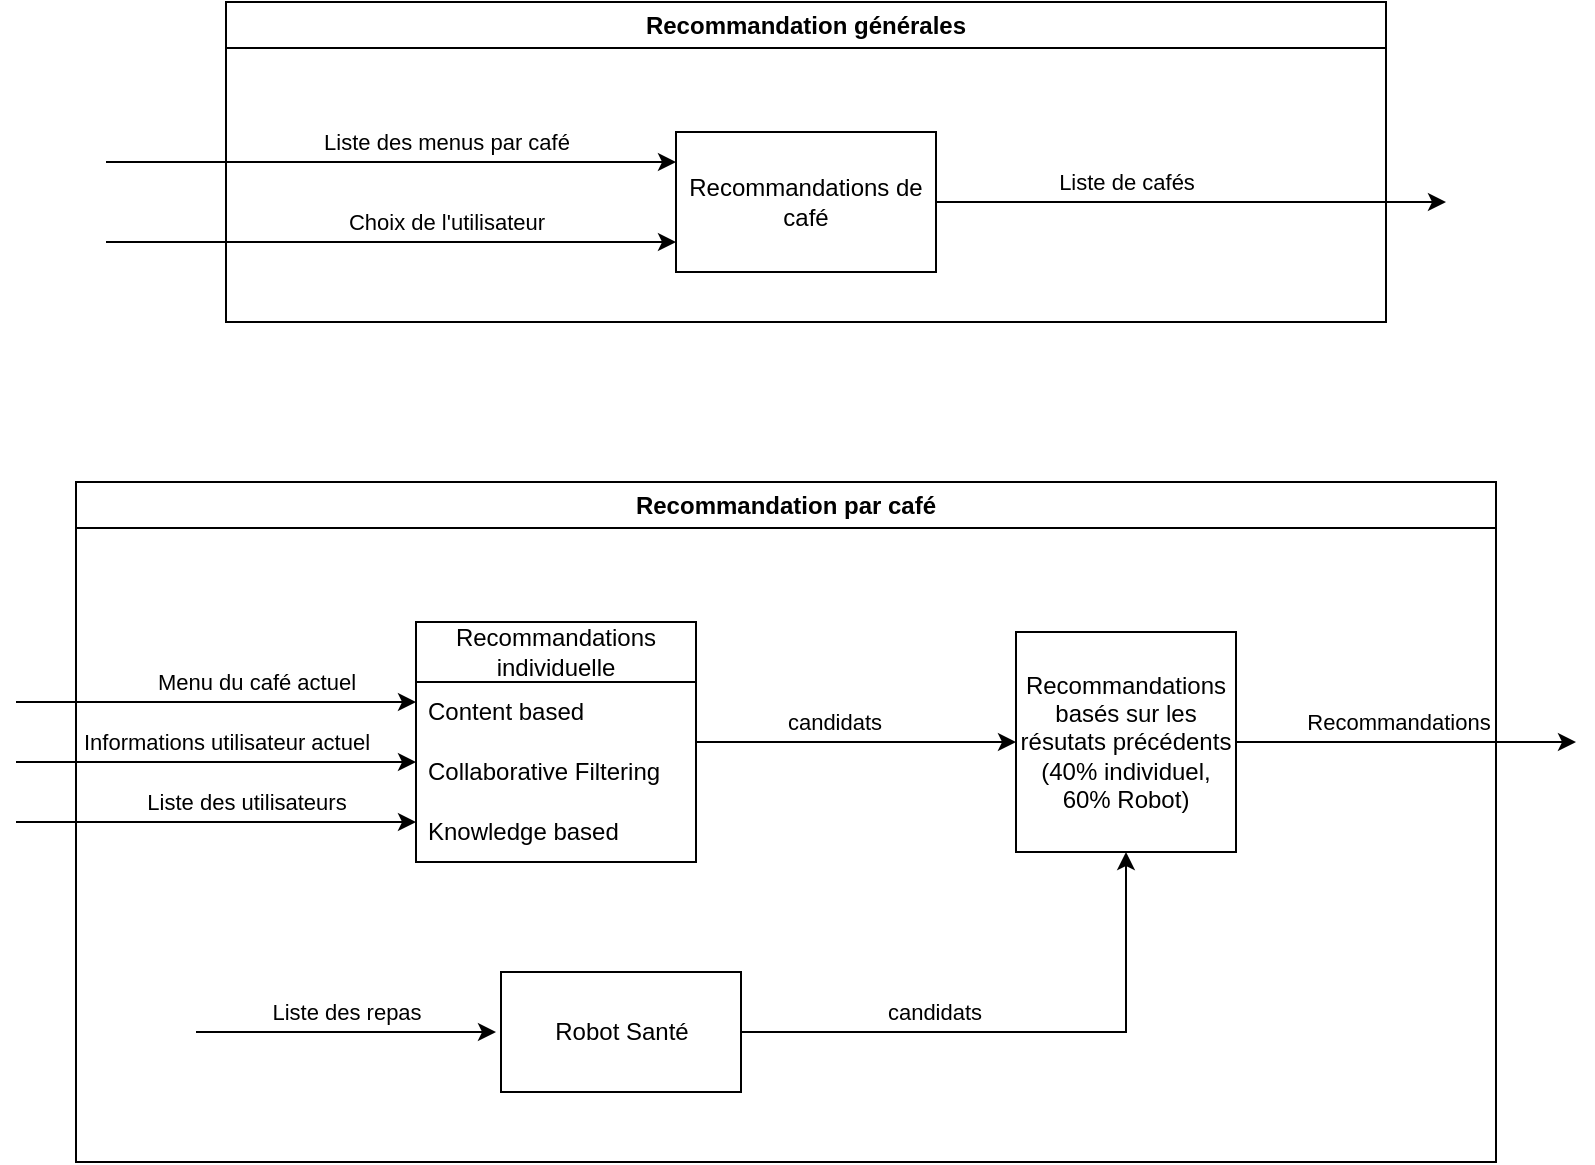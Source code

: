 <mxfile version="24.4.13" type="device">
  <diagram name="Page-1" id="kuN0dWpkizWvuTH1n51E">
    <mxGraphModel dx="1024" dy="631" grid="1" gridSize="10" guides="1" tooltips="1" connect="1" arrows="1" fold="1" page="0" pageScale="1" pageWidth="850" pageHeight="1100" background="none" math="0" shadow="0">
      <root>
        <mxCell id="0" />
        <mxCell id="1" parent="0" />
        <mxCell id="_H8c2YnCkbYHwSGIZ9Dz-16" style="edgeStyle=orthogonalEdgeStyle;rounded=0;orthogonalLoop=1;jettySize=auto;html=1;exitX=1;exitY=0.5;exitDx=0;exitDy=0;entryX=0.5;entryY=1;entryDx=0;entryDy=0;" parent="1" source="_H8c2YnCkbYHwSGIZ9Dz-4" target="_H8c2YnCkbYHwSGIZ9Dz-10" edge="1">
          <mxGeometry relative="1" as="geometry" />
        </mxCell>
        <mxCell id="_H8c2YnCkbYHwSGIZ9Dz-37" value="candidats" style="edgeLabel;html=1;align=center;verticalAlign=middle;resizable=0;points=[];" parent="_H8c2YnCkbYHwSGIZ9Dz-16" vertex="1" connectable="0">
          <mxGeometry x="-0.322" y="1" relative="1" as="geometry">
            <mxPoint y="-9" as="offset" />
          </mxGeometry>
        </mxCell>
        <mxCell id="_H8c2YnCkbYHwSGIZ9Dz-4" value="Robot Santé" style="rounded=0;whiteSpace=wrap;html=1;" parent="1" vertex="1">
          <mxGeometry x="272.5" y="565" width="120" height="60" as="geometry" />
        </mxCell>
        <mxCell id="_H8c2YnCkbYHwSGIZ9Dz-15" style="edgeStyle=orthogonalEdgeStyle;rounded=0;orthogonalLoop=1;jettySize=auto;html=1;entryX=0;entryY=0.5;entryDx=0;entryDy=0;exitX=1;exitY=0.5;exitDx=0;exitDy=0;" parent="1" source="_H8c2YnCkbYHwSGIZ9Dz-50" target="_H8c2YnCkbYHwSGIZ9Dz-10" edge="1">
          <mxGeometry relative="1" as="geometry">
            <mxPoint x="385" y="455" as="sourcePoint" />
          </mxGeometry>
        </mxCell>
        <mxCell id="_H8c2YnCkbYHwSGIZ9Dz-34" value="candidats" style="edgeLabel;html=1;align=center;verticalAlign=middle;resizable=0;points=[];" parent="_H8c2YnCkbYHwSGIZ9Dz-15" vertex="1" connectable="0">
          <mxGeometry x="-0.145" relative="1" as="geometry">
            <mxPoint y="-10" as="offset" />
          </mxGeometry>
        </mxCell>
        <mxCell id="_H8c2YnCkbYHwSGIZ9Dz-35" style="edgeStyle=orthogonalEdgeStyle;rounded=0;orthogonalLoop=1;jettySize=auto;html=1;" parent="1" source="_H8c2YnCkbYHwSGIZ9Dz-10" edge="1">
          <mxGeometry relative="1" as="geometry">
            <mxPoint x="810" y="450" as="targetPoint" />
            <Array as="points">
              <mxPoint x="780" y="450" />
            </Array>
          </mxGeometry>
        </mxCell>
        <mxCell id="_H8c2YnCkbYHwSGIZ9Dz-36" value="Recommandations" style="edgeLabel;html=1;align=center;verticalAlign=middle;resizable=0;points=[];" parent="_H8c2YnCkbYHwSGIZ9Dz-35" vertex="1" connectable="0">
          <mxGeometry x="0.07" y="-4" relative="1" as="geometry">
            <mxPoint x="-10" y="-14" as="offset" />
          </mxGeometry>
        </mxCell>
        <mxCell id="_H8c2YnCkbYHwSGIZ9Dz-10" value="&lt;p&gt;Recommandations basés sur les résutats précédents (40% individuel, 60% Robot&lt;span style=&quot;background-color: initial;&quot;&gt;)&lt;/span&gt;&lt;/p&gt;" style="whiteSpace=wrap;html=1;aspect=fixed;" parent="1" vertex="1">
          <mxGeometry x="530" y="395" width="110" height="110" as="geometry" />
        </mxCell>
        <mxCell id="_H8c2YnCkbYHwSGIZ9Dz-21" style="edgeStyle=orthogonalEdgeStyle;rounded=0;orthogonalLoop=1;jettySize=auto;html=1;" parent="1" edge="1">
          <mxGeometry relative="1" as="geometry">
            <mxPoint x="270" y="595" as="targetPoint" />
            <mxPoint x="120" y="595" as="sourcePoint" />
          </mxGeometry>
        </mxCell>
        <mxCell id="_H8c2YnCkbYHwSGIZ9Dz-43" value="Liste des repas" style="edgeLabel;html=1;align=center;verticalAlign=middle;resizable=0;points=[];" parent="_H8c2YnCkbYHwSGIZ9Dz-21" vertex="1" connectable="0">
          <mxGeometry x="-0.002" y="3" relative="1" as="geometry">
            <mxPoint y="-7" as="offset" />
          </mxGeometry>
        </mxCell>
        <mxCell id="_H8c2YnCkbYHwSGIZ9Dz-26" style="edgeStyle=orthogonalEdgeStyle;rounded=0;orthogonalLoop=1;jettySize=auto;html=1;entryX=0;entryY=0.5;entryDx=0;entryDy=0;" parent="1" edge="1">
          <mxGeometry relative="1" as="geometry">
            <mxPoint x="30" y="490" as="sourcePoint" />
            <mxPoint x="230" y="490" as="targetPoint" />
          </mxGeometry>
        </mxCell>
        <mxCell id="_H8c2YnCkbYHwSGIZ9Dz-41" value="Liste des utilisateurs" style="edgeLabel;html=1;align=center;verticalAlign=middle;resizable=0;points=[];" parent="_H8c2YnCkbYHwSGIZ9Dz-26" vertex="1" connectable="0">
          <mxGeometry x="0.016" y="1" relative="1" as="geometry">
            <mxPoint x="13" y="-9" as="offset" />
          </mxGeometry>
        </mxCell>
        <mxCell id="_H8c2YnCkbYHwSGIZ9Dz-45" value="" style="endArrow=classic;html=1;rounded=0;" parent="1" edge="1">
          <mxGeometry width="50" height="50" relative="1" as="geometry">
            <mxPoint x="30" y="460" as="sourcePoint" />
            <mxPoint x="230" y="460" as="targetPoint" />
          </mxGeometry>
        </mxCell>
        <mxCell id="_H8c2YnCkbYHwSGIZ9Dz-46" value="Informations utilisateur actuel" style="edgeLabel;html=1;align=center;verticalAlign=middle;resizable=0;points=[];" parent="_H8c2YnCkbYHwSGIZ9Dz-45" vertex="1" connectable="0">
          <mxGeometry x="-0.002" y="2" relative="1" as="geometry">
            <mxPoint x="5" y="-8" as="offset" />
          </mxGeometry>
        </mxCell>
        <mxCell id="_H8c2YnCkbYHwSGIZ9Dz-50" value="Recommandations individuelle" style="swimlane;fontStyle=0;childLayout=stackLayout;horizontal=1;startSize=30;horizontalStack=0;resizeParent=1;resizeParentMax=0;resizeLast=0;collapsible=1;marginBottom=0;whiteSpace=wrap;html=1;" parent="1" vertex="1">
          <mxGeometry x="230" y="390" width="140" height="120" as="geometry">
            <mxRectangle x="210" y="120" width="200" height="30" as="alternateBounds" />
          </mxGeometry>
        </mxCell>
        <mxCell id="_H8c2YnCkbYHwSGIZ9Dz-51" value="Content based" style="text;align=left;verticalAlign=middle;spacingLeft=4;spacingRight=4;overflow=hidden;points=[[0,0.5],[1,0.5]];portConstraint=eastwest;rotatable=0;whiteSpace=wrap;html=1;" parent="_H8c2YnCkbYHwSGIZ9Dz-50" vertex="1">
          <mxGeometry y="30" width="140" height="30" as="geometry" />
        </mxCell>
        <mxCell id="_H8c2YnCkbYHwSGIZ9Dz-52" value="Collaborative Filtering" style="text;align=left;verticalAlign=middle;spacingLeft=4;spacingRight=4;overflow=hidden;points=[[0,0.5],[1,0.5]];portConstraint=eastwest;rotatable=0;whiteSpace=wrap;html=1;" parent="_H8c2YnCkbYHwSGIZ9Dz-50" vertex="1">
          <mxGeometry y="60" width="140" height="30" as="geometry" />
        </mxCell>
        <mxCell id="_H8c2YnCkbYHwSGIZ9Dz-53" value="Knowledge based" style="text;align=left;verticalAlign=middle;spacingLeft=4;spacingRight=4;overflow=hidden;points=[[0,0.5],[1,0.5]];portConstraint=eastwest;rotatable=0;whiteSpace=wrap;html=1;" parent="_H8c2YnCkbYHwSGIZ9Dz-50" vertex="1">
          <mxGeometry y="90" width="140" height="30" as="geometry" />
        </mxCell>
        <mxCell id="_H8c2YnCkbYHwSGIZ9Dz-54" value="" style="endArrow=classic;html=1;rounded=0;" parent="1" edge="1">
          <mxGeometry width="50" height="50" relative="1" as="geometry">
            <mxPoint x="30" y="430" as="sourcePoint" />
            <mxPoint x="230" y="430" as="targetPoint" />
          </mxGeometry>
        </mxCell>
        <mxCell id="_H8c2YnCkbYHwSGIZ9Dz-55" value="Menu du café actuel" style="edgeLabel;html=1;align=center;verticalAlign=middle;resizable=0;points=[];" parent="_H8c2YnCkbYHwSGIZ9Dz-54" vertex="1" connectable="0">
          <mxGeometry x="0.057" y="2" relative="1" as="geometry">
            <mxPoint x="14" y="-8" as="offset" />
          </mxGeometry>
        </mxCell>
        <mxCell id="_H8c2YnCkbYHwSGIZ9Dz-59" value="Recommandation générales" style="swimlane;whiteSpace=wrap;html=1;" parent="1" vertex="1">
          <mxGeometry x="135" y="80" width="580" height="160" as="geometry">
            <mxRectangle x="135" y="80" width="190" height="30" as="alternateBounds" />
          </mxGeometry>
        </mxCell>
        <mxCell id="_H8c2YnCkbYHwSGIZ9Dz-63" style="edgeStyle=orthogonalEdgeStyle;rounded=0;orthogonalLoop=1;jettySize=auto;html=1;" parent="_H8c2YnCkbYHwSGIZ9Dz-59" source="_H8c2YnCkbYHwSGIZ9Dz-60" edge="1">
          <mxGeometry relative="1" as="geometry">
            <mxPoint x="610" y="100" as="targetPoint" />
          </mxGeometry>
        </mxCell>
        <mxCell id="_H8c2YnCkbYHwSGIZ9Dz-67" value="Liste de cafés" style="edgeLabel;html=1;align=center;verticalAlign=middle;resizable=0;points=[];" parent="_H8c2YnCkbYHwSGIZ9Dz-63" vertex="1" connectable="0">
          <mxGeometry x="-0.229" y="-1" relative="1" as="geometry">
            <mxPoint x="-4" y="-11" as="offset" />
          </mxGeometry>
        </mxCell>
        <mxCell id="_H8c2YnCkbYHwSGIZ9Dz-60" value="Recommandations de café" style="whiteSpace=wrap;html=1;" parent="_H8c2YnCkbYHwSGIZ9Dz-59" vertex="1">
          <mxGeometry x="225" y="65" width="130" height="70" as="geometry" />
        </mxCell>
        <mxCell id="_H8c2YnCkbYHwSGIZ9Dz-61" value="" style="endArrow=classic;html=1;rounded=0;" parent="_H8c2YnCkbYHwSGIZ9Dz-59" edge="1">
          <mxGeometry width="50" height="50" relative="1" as="geometry">
            <mxPoint x="-60" y="80" as="sourcePoint" />
            <mxPoint x="225" y="80" as="targetPoint" />
          </mxGeometry>
        </mxCell>
        <mxCell id="_H8c2YnCkbYHwSGIZ9Dz-64" value="Liste des menus par café" style="edgeLabel;html=1;align=center;verticalAlign=middle;resizable=0;points=[];" parent="_H8c2YnCkbYHwSGIZ9Dz-61" vertex="1" connectable="0">
          <mxGeometry x="0.067" relative="1" as="geometry">
            <mxPoint x="18" y="-10" as="offset" />
          </mxGeometry>
        </mxCell>
        <mxCell id="_H8c2YnCkbYHwSGIZ9Dz-62" value="" style="endArrow=classic;html=1;rounded=0;" parent="_H8c2YnCkbYHwSGIZ9Dz-59" edge="1">
          <mxGeometry width="50" height="50" relative="1" as="geometry">
            <mxPoint x="-60" y="120" as="sourcePoint" />
            <mxPoint x="225" y="120" as="targetPoint" />
          </mxGeometry>
        </mxCell>
        <mxCell id="_H8c2YnCkbYHwSGIZ9Dz-66" value="Choix de l&#39;utilisateur" style="edgeLabel;html=1;align=center;verticalAlign=middle;resizable=0;points=[];" parent="_H8c2YnCkbYHwSGIZ9Dz-62" vertex="1" connectable="0">
          <mxGeometry x="0.227" y="-3" relative="1" as="geometry">
            <mxPoint x="-5" y="-13" as="offset" />
          </mxGeometry>
        </mxCell>
        <mxCell id="mJcose4vl8T4V2fdZ-i1-1" value="Recommandation par café" style="swimlane;whiteSpace=wrap;html=1;" parent="1" vertex="1">
          <mxGeometry x="60" y="320" width="710" height="340" as="geometry">
            <mxRectangle x="60" y="320" width="180" height="30" as="alternateBounds" />
          </mxGeometry>
        </mxCell>
      </root>
    </mxGraphModel>
  </diagram>
</mxfile>
